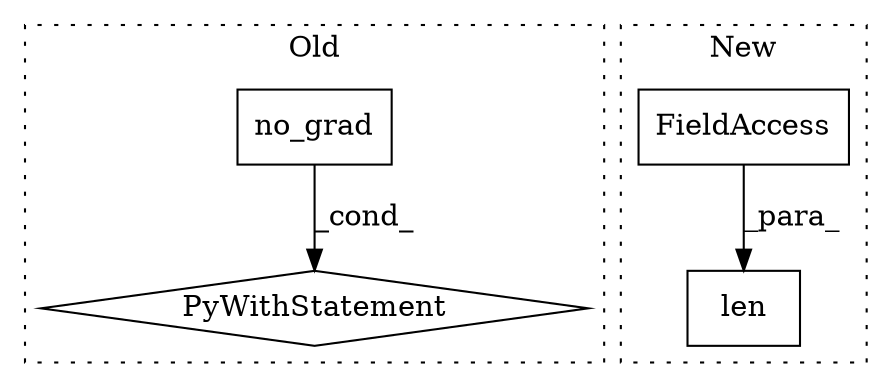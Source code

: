 digraph G {
subgraph cluster0 {
1 [label="no_grad" a="32" s="953" l="9" shape="box"];
3 [label="PyWithStatement" a="104" s="937,962" l="10,2" shape="diamond"];
label = "Old";
style="dotted";
}
subgraph cluster1 {
2 [label="len" a="32" s="987,1004" l="4,1" shape="box"];
4 [label="FieldAccess" a="22" s="991" l="13" shape="box"];
label = "New";
style="dotted";
}
1 -> 3 [label="_cond_"];
4 -> 2 [label="_para_"];
}